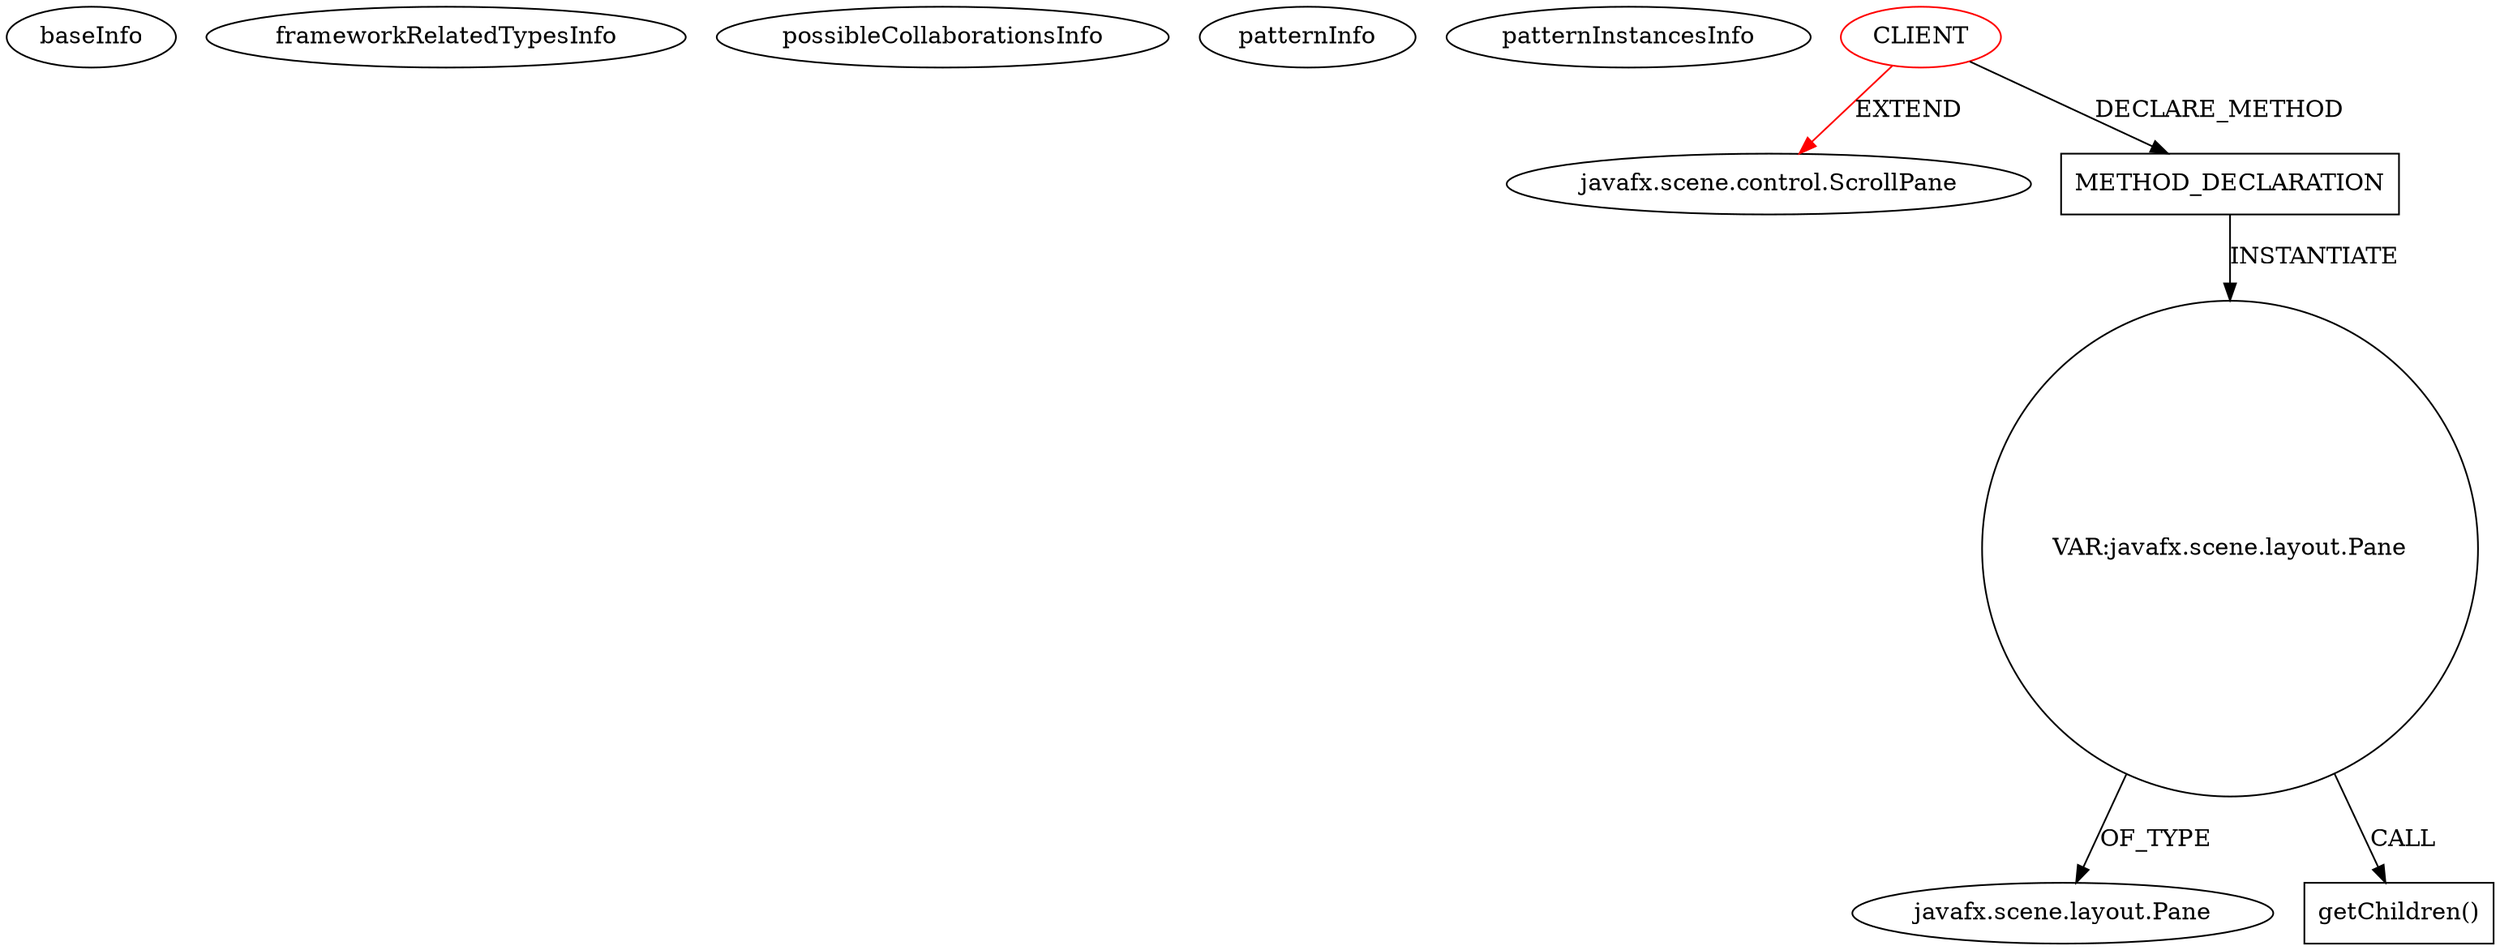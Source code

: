 digraph {
baseInfo[graphId=1545,category="pattern",isAnonymous=false,possibleRelation=false]
frameworkRelatedTypesInfo[0="javafx.scene.control.ScrollPane"]
possibleCollaborationsInfo[]
patternInfo[frequency=2.0,patternRootClient=0]
patternInstancesInfo[0="masquerade0324-MMRSS~/masquerade0324-MMRSS/MMRSS-master/src/com/hatenablog/masquerade0324/ArticlesPanel.java~ArticlesPanel~3554",1="amonker-AmonkerFX~/amonker-AmonkerFX/AmonkerFX-master/src/cn/jingyun/javafx/amonker/ui/MultiPageTableListPane.java~MultiPageTableListPane~1829"]
1[label="javafx.scene.control.ScrollPane",vertexType="FRAMEWORK_CLASS_TYPE",isFrameworkType=false]
0[label="CLIENT",vertexType="ROOT_CLIENT_CLASS_DECLARATION",isFrameworkType=false,color=red]
4[label="METHOD_DECLARATION",vertexType="CLIENT_METHOD_DECLARATION",isFrameworkType=false,shape=box]
5[label="VAR:javafx.scene.layout.Pane",vertexType="VARIABLE_EXPRESION",isFrameworkType=false,shape=circle]
7[label="javafx.scene.layout.Pane",vertexType="FRAMEWORK_CLASS_TYPE",isFrameworkType=false]
6[label="getChildren()",vertexType="INSIDE_CALL",isFrameworkType=false,shape=box]
4->5[label="INSTANTIATE"]
0->1[label="EXTEND",color=red]
5->6[label="CALL"]
0->4[label="DECLARE_METHOD"]
5->7[label="OF_TYPE"]
}
